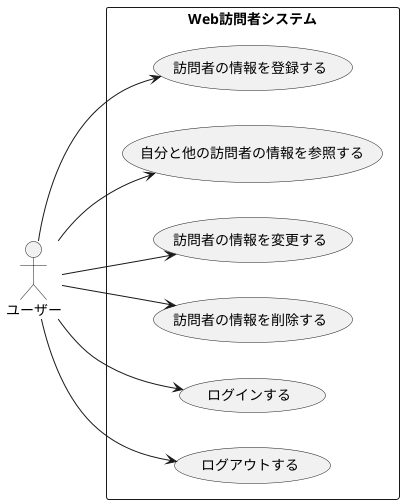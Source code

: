 @startuml Web訪問者システムユースケース図
left to right direction
actor ユーザー as U

rectangle Web訪問者システム {
  usecase "訪問者の情報を登録する" as UC1
  usecase "自分と他の訪問者の情報を参照する" as UC2
  usecase "訪問者の情報を変更する" as UC3
  usecase "訪問者の情報を削除する" as UC4
  usecase "ログインする" as UC5
  usecase "ログアウトする" as UC6
}

U --> UC1
U --> UC2
U --> UC3
U --> UC4
U --> UC5
U --> UC6

@enduml